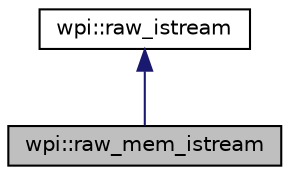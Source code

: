 digraph "wpi::raw_mem_istream"
{
  edge [fontname="Helvetica",fontsize="10",labelfontname="Helvetica",labelfontsize="10"];
  node [fontname="Helvetica",fontsize="10",shape=record];
  Node1 [label="wpi::raw_mem_istream",height=0.2,width=0.4,color="black", fillcolor="grey75", style="filled", fontcolor="black"];
  Node2 -> Node1 [dir="back",color="midnightblue",fontsize="10",style="solid",fontname="Helvetica"];
  Node2 [label="wpi::raw_istream",height=0.2,width=0.4,color="black", fillcolor="white", style="filled",URL="$classwpi_1_1raw__istream.html"];
}
